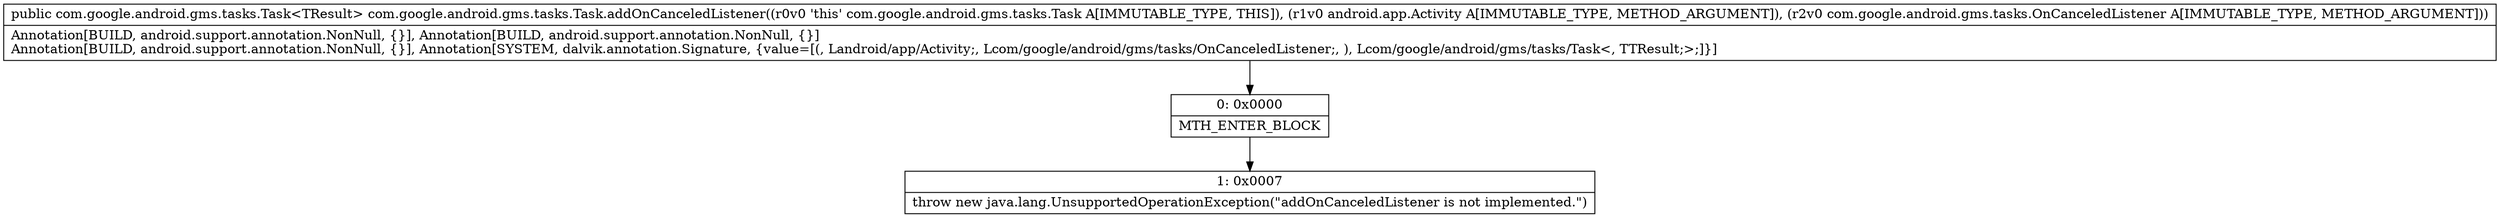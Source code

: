 digraph "CFG forcom.google.android.gms.tasks.Task.addOnCanceledListener(Landroid\/app\/Activity;Lcom\/google\/android\/gms\/tasks\/OnCanceledListener;)Lcom\/google\/android\/gms\/tasks\/Task;" {
Node_0 [shape=record,label="{0\:\ 0x0000|MTH_ENTER_BLOCK\l}"];
Node_1 [shape=record,label="{1\:\ 0x0007|throw new java.lang.UnsupportedOperationException(\"addOnCanceledListener is not implemented.\")\l}"];
MethodNode[shape=record,label="{public com.google.android.gms.tasks.Task\<TResult\> com.google.android.gms.tasks.Task.addOnCanceledListener((r0v0 'this' com.google.android.gms.tasks.Task A[IMMUTABLE_TYPE, THIS]), (r1v0 android.app.Activity A[IMMUTABLE_TYPE, METHOD_ARGUMENT]), (r2v0 com.google.android.gms.tasks.OnCanceledListener A[IMMUTABLE_TYPE, METHOD_ARGUMENT]))  | Annotation[BUILD, android.support.annotation.NonNull, \{\}], Annotation[BUILD, android.support.annotation.NonNull, \{\}]\lAnnotation[BUILD, android.support.annotation.NonNull, \{\}], Annotation[SYSTEM, dalvik.annotation.Signature, \{value=[(, Landroid\/app\/Activity;, Lcom\/google\/android\/gms\/tasks\/OnCanceledListener;, ), Lcom\/google\/android\/gms\/tasks\/Task\<, TTResult;\>;]\}]\l}"];
MethodNode -> Node_0;
Node_0 -> Node_1;
}

